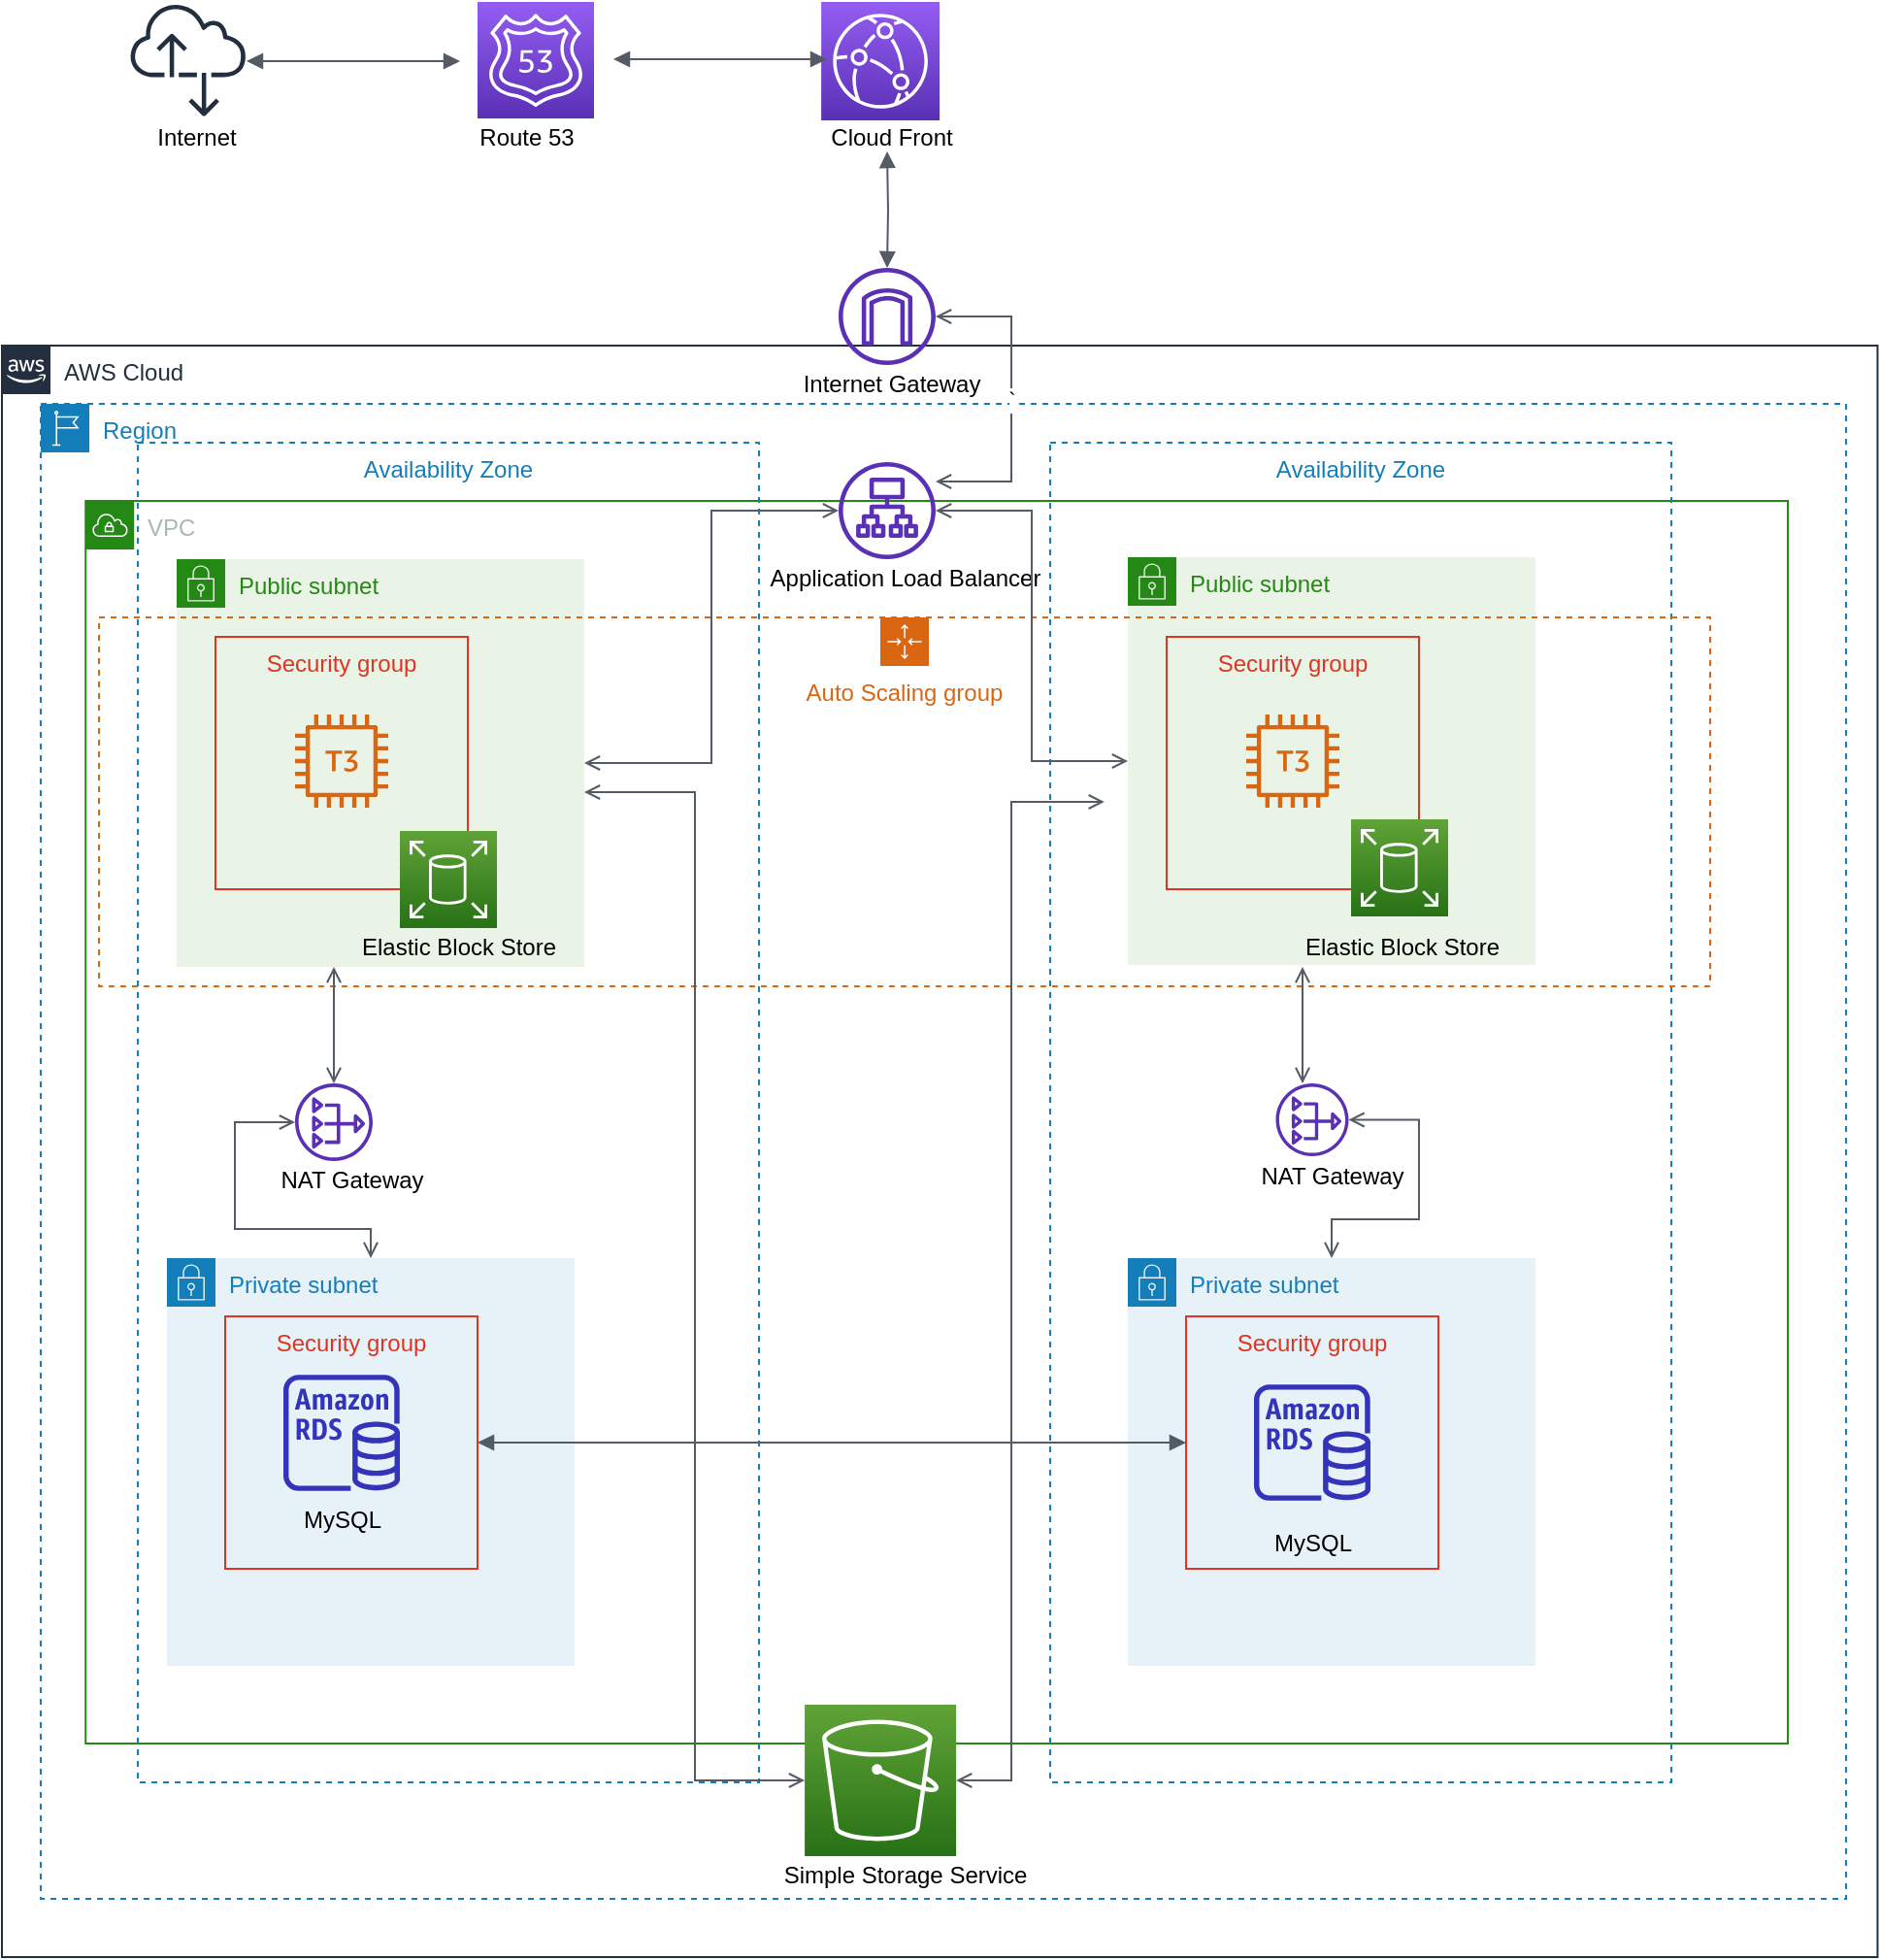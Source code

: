 <mxfile version="14.6.3" type="github"><diagram id="Qzjr1BQQ285bEYRSV77L" name="Page-1"><mxGraphModel dx="1862" dy="1712" grid="1" gridSize="10" guides="1" tooltips="1" connect="1" arrows="1" fold="1" page="1" pageScale="1" pageWidth="850" pageHeight="1100" math="0" shadow="0"><root><mxCell id="0"/><mxCell id="1" parent="0"/><mxCell id="lD3RQ5vZGELwJEMhO7Zq-1" value="AWS Cloud" style="points=[[0,0],[0.25,0],[0.5,0],[0.75,0],[1,0],[1,0.25],[1,0.5],[1,0.75],[1,1],[0.75,1],[0.5,1],[0.25,1],[0,1],[0,0.75],[0,0.5],[0,0.25]];outlineConnect=0;gradientColor=none;html=1;whiteSpace=wrap;fontSize=12;fontStyle=0;shape=mxgraph.aws4.group;grIcon=mxgraph.aws4.group_aws_cloud_alt;strokeColor=#232F3E;fillColor=none;verticalAlign=top;align=left;spacingLeft=30;fontColor=#232F3E;dashed=0;" parent="1" vertex="1"><mxGeometry x="80" y="280" width="966.23" height="830" as="geometry"/></mxCell><mxCell id="1d-Ky6yWeVAZ73wPN2dn-1" value="Region" style="points=[[0,0],[0.25,0],[0.5,0],[0.75,0],[1,0],[1,0.25],[1,0.5],[1,0.75],[1,1],[0.75,1],[0.5,1],[0.25,1],[0,1],[0,0.75],[0,0.5],[0,0.25]];outlineConnect=0;gradientColor=none;html=1;whiteSpace=wrap;fontSize=12;fontStyle=0;shape=mxgraph.aws4.group;grIcon=mxgraph.aws4.group_region;strokeColor=#147EBA;fillColor=none;verticalAlign=top;align=left;spacingLeft=30;fontColor=#147EBA;dashed=1;" vertex="1" parent="1"><mxGeometry x="100" y="310" width="930" height="770" as="geometry"/></mxCell><mxCell id="1d-Ky6yWeVAZ73wPN2dn-2" value="VPC" style="points=[[0,0],[0.25,0],[0.5,0],[0.75,0],[1,0],[1,0.25],[1,0.5],[1,0.75],[1,1],[0.75,1],[0.5,1],[0.25,1],[0,1],[0,0.75],[0,0.5],[0,0.25]];outlineConnect=0;gradientColor=none;html=1;whiteSpace=wrap;fontSize=12;fontStyle=0;shape=mxgraph.aws4.group;grIcon=mxgraph.aws4.group_vpc;strokeColor=#248814;fillColor=none;verticalAlign=top;align=left;spacingLeft=30;fontColor=#AAB7B8;dashed=0;" vertex="1" parent="1"><mxGeometry x="123.12" y="360" width="876.88" height="640" as="geometry"/></mxCell><mxCell id="1d-Ky6yWeVAZ73wPN2dn-3" value="Availability Zone" style="fillColor=none;strokeColor=#147EBA;dashed=1;verticalAlign=top;fontStyle=0;fontColor=#147EBA;" vertex="1" parent="1"><mxGeometry x="150" y="330" width="320" height="690" as="geometry"/></mxCell><mxCell id="1d-Ky6yWeVAZ73wPN2dn-9" value="Availability Zone" style="fillColor=none;strokeColor=#147EBA;dashed=1;verticalAlign=top;fontStyle=0;fontColor=#147EBA;" vertex="1" parent="1"><mxGeometry x="620" y="330" width="320" height="690" as="geometry"/></mxCell><mxCell id="1d-Ky6yWeVAZ73wPN2dn-21" value="Public subnet" style="points=[[0,0],[0.25,0],[0.5,0],[0.75,0],[1,0],[1,0.25],[1,0.5],[1,0.75],[1,1],[0.75,1],[0.5,1],[0.25,1],[0,1],[0,0.75],[0,0.5],[0,0.25]];outlineConnect=0;gradientColor=none;html=1;whiteSpace=wrap;fontSize=12;fontStyle=0;shape=mxgraph.aws4.group;grIcon=mxgraph.aws4.group_security_group;grStroke=0;strokeColor=#248814;fillColor=#E9F3E6;verticalAlign=top;align=left;spacingLeft=30;fontColor=#248814;dashed=0;" vertex="1" parent="1"><mxGeometry x="170" y="390" width="210" height="210" as="geometry"/></mxCell><mxCell id="1d-Ky6yWeVAZ73wPN2dn-22" value="Public subnet" style="points=[[0,0],[0.25,0],[0.5,0],[0.75,0],[1,0],[1,0.25],[1,0.5],[1,0.75],[1,1],[0.75,1],[0.5,1],[0.25,1],[0,1],[0,0.75],[0,0.5],[0,0.25]];outlineConnect=0;gradientColor=none;html=1;whiteSpace=wrap;fontSize=12;fontStyle=0;shape=mxgraph.aws4.group;grIcon=mxgraph.aws4.group_security_group;grStroke=0;strokeColor=#248814;fillColor=#E9F3E6;verticalAlign=top;align=left;spacingLeft=30;fontColor=#248814;dashed=0;" vertex="1" parent="1"><mxGeometry x="660" y="389" width="210" height="210" as="geometry"/></mxCell><mxCell id="1d-Ky6yWeVAZ73wPN2dn-23" value="Private subnet" style="points=[[0,0],[0.25,0],[0.5,0],[0.75,0],[1,0],[1,0.25],[1,0.5],[1,0.75],[1,1],[0.75,1],[0.5,1],[0.25,1],[0,1],[0,0.75],[0,0.5],[0,0.25]];outlineConnect=0;gradientColor=none;html=1;whiteSpace=wrap;fontSize=12;fontStyle=0;shape=mxgraph.aws4.group;grIcon=mxgraph.aws4.group_security_group;grStroke=0;strokeColor=#147EBA;fillColor=#E6F2F8;verticalAlign=top;align=left;spacingLeft=30;fontColor=#147EBA;dashed=0;" vertex="1" parent="1"><mxGeometry x="165" y="750" width="210" height="210" as="geometry"/></mxCell><mxCell id="1d-Ky6yWeVAZ73wPN2dn-24" value="Private subnet" style="points=[[0,0],[0.25,0],[0.5,0],[0.75,0],[1,0],[1,0.25],[1,0.5],[1,0.75],[1,1],[0.75,1],[0.5,1],[0.25,1],[0,1],[0,0.75],[0,0.5],[0,0.25]];outlineConnect=0;gradientColor=none;html=1;whiteSpace=wrap;fontSize=12;fontStyle=0;shape=mxgraph.aws4.group;grIcon=mxgraph.aws4.group_security_group;grStroke=0;strokeColor=#147EBA;fillColor=#E6F2F8;verticalAlign=top;align=left;spacingLeft=30;fontColor=#147EBA;dashed=0;" vertex="1" parent="1"><mxGeometry x="660" y="750" width="210" height="210" as="geometry"/></mxCell><mxCell id="1d-Ky6yWeVAZ73wPN2dn-25" value="Security group" style="fillColor=none;strokeColor=#DD3522;verticalAlign=top;fontStyle=0;fontColor=#DD3522;" vertex="1" parent="1"><mxGeometry x="190" y="430" width="130" height="130" as="geometry"/></mxCell><mxCell id="1d-Ky6yWeVAZ73wPN2dn-26" value="Security group" style="fillColor=none;strokeColor=#DD3522;verticalAlign=top;fontStyle=0;fontColor=#DD3522;" vertex="1" parent="1"><mxGeometry x="680" y="430" width="130" height="130" as="geometry"/></mxCell><mxCell id="1d-Ky6yWeVAZ73wPN2dn-27" value="Security group" style="fillColor=none;strokeColor=#DD3522;verticalAlign=top;fontStyle=0;fontColor=#DD3522;" vertex="1" parent="1"><mxGeometry x="195" y="780" width="130" height="130" as="geometry"/></mxCell><mxCell id="1d-Ky6yWeVAZ73wPN2dn-28" value="Security group" style="fillColor=none;strokeColor=#DD3522;verticalAlign=top;fontStyle=0;fontColor=#DD3522;" vertex="1" parent="1"><mxGeometry x="690" y="780" width="130" height="130" as="geometry"/></mxCell><mxCell id="1d-Ky6yWeVAZ73wPN2dn-29" value="" style="outlineConnect=0;fontColor=#232F3E;gradientColor=none;fillColor=#D86613;strokeColor=none;dashed=0;verticalLabelPosition=bottom;verticalAlign=top;align=center;html=1;fontSize=12;fontStyle=0;aspect=fixed;pointerEvents=1;shape=mxgraph.aws4.t3_instance;" vertex="1" parent="1"><mxGeometry x="231" y="470" width="48" height="48" as="geometry"/></mxCell><mxCell id="1d-Ky6yWeVAZ73wPN2dn-30" value="" style="outlineConnect=0;fontColor=#232F3E;gradientColor=none;fillColor=#D86613;strokeColor=none;dashed=0;verticalLabelPosition=bottom;verticalAlign=top;align=center;html=1;fontSize=12;fontStyle=0;aspect=fixed;pointerEvents=1;shape=mxgraph.aws4.t3_instance;" vertex="1" parent="1"><mxGeometry x="721" y="470" width="48" height="48" as="geometry"/></mxCell><mxCell id="1d-Ky6yWeVAZ73wPN2dn-31" value="Auto Scaling group" style="points=[[0,0],[0.25,0],[0.5,0],[0.75,0],[1,0],[1,0.25],[1,0.5],[1,0.75],[1,1],[0.75,1],[0.5,1],[0.25,1],[0,1],[0,0.75],[0,0.5],[0,0.25]];outlineConnect=0;gradientColor=none;html=1;whiteSpace=wrap;fontSize=12;fontStyle=0;shape=mxgraph.aws4.groupCenter;grIcon=mxgraph.aws4.group_auto_scaling_group;grStroke=1;strokeColor=#D86613;fillColor=none;verticalAlign=top;align=center;fontColor=#D86613;dashed=1;spacingTop=25;" vertex="1" parent="1"><mxGeometry x="130" y="420" width="830" height="190" as="geometry"/></mxCell><mxCell id="1d-Ky6yWeVAZ73wPN2dn-32" value="" style="outlineConnect=0;fontColor=#232F3E;gradientColor=none;fillColor=#3334B9;strokeColor=none;dashed=0;verticalLabelPosition=bottom;verticalAlign=top;align=center;html=1;fontSize=12;fontStyle=0;aspect=fixed;pointerEvents=1;shape=mxgraph.aws4.rds_instance;" vertex="1" parent="1"><mxGeometry x="225" y="810" width="60" height="60" as="geometry"/></mxCell><mxCell id="1d-Ky6yWeVAZ73wPN2dn-33" value="" style="outlineConnect=0;fontColor=#232F3E;gradientColor=none;fillColor=#3334B9;strokeColor=none;dashed=0;verticalLabelPosition=bottom;verticalAlign=top;align=center;html=1;fontSize=12;fontStyle=0;aspect=fixed;pointerEvents=1;shape=mxgraph.aws4.rds_instance;" vertex="1" parent="1"><mxGeometry x="725" y="815" width="60" height="60" as="geometry"/></mxCell><mxCell id="1d-Ky6yWeVAZ73wPN2dn-34" value="" style="outlineConnect=0;fontColor=#232F3E;gradientColor=none;fillColor=#5A30B5;strokeColor=none;dashed=0;verticalLabelPosition=bottom;verticalAlign=top;align=center;html=1;fontSize=12;fontStyle=0;aspect=fixed;pointerEvents=1;shape=mxgraph.aws4.internet_gateway;" vertex="1" parent="1"><mxGeometry x="511" y="240" width="50" height="50" as="geometry"/></mxCell><mxCell id="1d-Ky6yWeVAZ73wPN2dn-37" value="" style="outlineConnect=0;fontColor=#232F3E;gradientColor=none;fillColor=#232F3E;strokeColor=none;dashed=0;verticalLabelPosition=bottom;verticalAlign=top;align=center;html=1;fontSize=12;fontStyle=0;aspect=fixed;pointerEvents=1;shape=mxgraph.aws4.internet_alt2;" vertex="1" parent="1"><mxGeometry x="146" y="103" width="60" height="60" as="geometry"/></mxCell><mxCell id="1d-Ky6yWeVAZ73wPN2dn-40" value="" style="points=[[0,0,0],[0.25,0,0],[0.5,0,0],[0.75,0,0],[1,0,0],[0,1,0],[0.25,1,0],[0.5,1,0],[0.75,1,0],[1,1,0],[0,0.25,0],[0,0.5,0],[0,0.75,0],[1,0.25,0],[1,0.5,0],[1,0.75,0]];outlineConnect=0;fontColor=#232F3E;gradientColor=#945DF2;gradientDirection=north;fillColor=#5A30B5;strokeColor=#ffffff;dashed=0;verticalLabelPosition=bottom;verticalAlign=top;align=center;html=1;fontSize=12;fontStyle=0;aspect=fixed;shape=mxgraph.aws4.resourceIcon;resIcon=mxgraph.aws4.route_53;" vertex="1" parent="1"><mxGeometry x="325" y="103" width="60" height="60" as="geometry"/></mxCell><mxCell id="1d-Ky6yWeVAZ73wPN2dn-45" value="" style="points=[[0,0,0],[0.25,0,0],[0.5,0,0],[0.75,0,0],[1,0,0],[0,1,0],[0.25,1,0],[0.5,1,0],[0.75,1,0],[1,1,0],[0,0.25,0],[0,0.5,0],[0,0.75,0],[1,0.25,0],[1,0.5,0],[1,0.75,0]];outlineConnect=0;fontColor=#232F3E;gradientColor=#945DF2;gradientDirection=north;fillColor=#5A30B5;strokeColor=#ffffff;dashed=0;verticalLabelPosition=bottom;verticalAlign=top;align=center;html=1;fontSize=12;fontStyle=0;aspect=fixed;shape=mxgraph.aws4.resourceIcon;resIcon=mxgraph.aws4.cloudfront;" vertex="1" parent="1"><mxGeometry x="502.06" y="103" width="61" height="61" as="geometry"/></mxCell><mxCell id="1d-Ky6yWeVAZ73wPN2dn-49" value="" style="edgeStyle=orthogonalEdgeStyle;html=1;endArrow=block;elbow=vertical;startArrow=block;startFill=1;endFill=1;strokeColor=#545B64;rounded=0;" edge="1" parent="1"><mxGeometry width="100" relative="1" as="geometry"><mxPoint x="206" y="133.5" as="sourcePoint"/><mxPoint x="316" y="133.5" as="targetPoint"/></mxGeometry></mxCell><mxCell id="1d-Ky6yWeVAZ73wPN2dn-50" value="" style="edgeStyle=orthogonalEdgeStyle;html=1;endArrow=block;elbow=vertical;startArrow=block;startFill=1;endFill=1;strokeColor=#545B64;rounded=0;" edge="1" parent="1"><mxGeometry width="100" relative="1" as="geometry"><mxPoint x="395" y="132.5" as="sourcePoint"/><mxPoint x="505" y="132.5" as="targetPoint"/></mxGeometry></mxCell><mxCell id="1d-Ky6yWeVAZ73wPN2dn-54" value="" style="points=[[0,0,0],[0.25,0,0],[0.5,0,0],[0.75,0,0],[1,0,0],[0,1,0],[0.25,1,0],[0.5,1,0],[0.75,1,0],[1,1,0],[0,0.25,0],[0,0.5,0],[0,0.75,0],[1,0.25,0],[1,0.5,0],[1,0.75,0]];outlineConnect=0;fontColor=#232F3E;gradientColor=#60A337;gradientDirection=north;fillColor=#277116;strokeColor=#ffffff;dashed=0;verticalLabelPosition=bottom;verticalAlign=top;align=center;html=1;fontSize=12;fontStyle=0;aspect=fixed;shape=mxgraph.aws4.resourceIcon;resIcon=mxgraph.aws4.elastic_block_store;" vertex="1" parent="1"><mxGeometry x="285" y="530" width="50" height="50" as="geometry"/></mxCell><mxCell id="1d-Ky6yWeVAZ73wPN2dn-55" value="" style="points=[[0,0,0],[0.25,0,0],[0.5,0,0],[0.75,0,0],[1,0,0],[0,1,0],[0.25,1,0],[0.5,1,0],[0.75,1,0],[1,1,0],[0,0.25,0],[0,0.5,0],[0,0.75,0],[1,0.25,0],[1,0.5,0],[1,0.75,0]];outlineConnect=0;fontColor=#232F3E;gradientColor=#60A337;gradientDirection=north;fillColor=#277116;strokeColor=#ffffff;dashed=0;verticalLabelPosition=bottom;verticalAlign=top;align=center;html=1;fontSize=12;fontStyle=0;aspect=fixed;shape=mxgraph.aws4.resourceIcon;resIcon=mxgraph.aws4.elastic_block_store;" vertex="1" parent="1"><mxGeometry x="775" y="524" width="50" height="50" as="geometry"/></mxCell><mxCell id="1d-Ky6yWeVAZ73wPN2dn-61" value="" style="outlineConnect=0;fontColor=#232F3E;gradientColor=none;fillColor=#5A30B5;strokeColor=none;dashed=0;verticalLabelPosition=bottom;verticalAlign=top;align=center;html=1;fontSize=12;fontStyle=0;aspect=fixed;pointerEvents=1;shape=mxgraph.aws4.nat_gateway;" vertex="1" parent="1"><mxGeometry x="231" y="660" width="40" height="40" as="geometry"/></mxCell><mxCell id="1d-Ky6yWeVAZ73wPN2dn-62" value="" style="outlineConnect=0;fontColor=#232F3E;gradientColor=none;fillColor=#5A30B5;strokeColor=none;dashed=0;verticalLabelPosition=bottom;verticalAlign=top;align=center;html=1;fontSize=12;fontStyle=0;aspect=fixed;pointerEvents=1;shape=mxgraph.aws4.nat_gateway;" vertex="1" parent="1"><mxGeometry x="736.25" y="660" width="37.5" height="37.5" as="geometry"/></mxCell><mxCell id="1d-Ky6yWeVAZ73wPN2dn-63" value="NAT Gateway" style="text;html=1;resizable=0;autosize=1;align=center;verticalAlign=middle;points=[];fillColor=none;strokeColor=none;rounded=0;" vertex="1" parent="1"><mxGeometry x="215" y="700" width="90" height="20" as="geometry"/></mxCell><mxCell id="1d-Ky6yWeVAZ73wPN2dn-64" value="NAT Gateway" style="text;html=1;resizable=0;autosize=1;align=center;verticalAlign=middle;points=[];fillColor=none;strokeColor=none;rounded=0;" vertex="1" parent="1"><mxGeometry x="720" y="697.5" width="90" height="20" as="geometry"/></mxCell><mxCell id="1d-Ky6yWeVAZ73wPN2dn-70" value="Internet" style="text;html=1;resizable=0;autosize=1;align=center;verticalAlign=middle;points=[];fillColor=none;strokeColor=none;rounded=0;" vertex="1" parent="1"><mxGeometry x="150" y="163" width="60" height="20" as="geometry"/></mxCell><mxCell id="1d-Ky6yWeVAZ73wPN2dn-71" value="Route 53&lt;br&gt;" style="text;html=1;resizable=0;autosize=1;align=center;verticalAlign=middle;points=[];fillColor=none;strokeColor=none;rounded=0;" vertex="1" parent="1"><mxGeometry x="320" y="163" width="60" height="20" as="geometry"/></mxCell><mxCell id="1d-Ky6yWeVAZ73wPN2dn-72" value="Cloud Front" style="text;html=1;resizable=0;autosize=1;align=center;verticalAlign=middle;points=[];fillColor=none;strokeColor=none;rounded=0;" vertex="1" parent="1"><mxGeometry x="498.12" y="163" width="80" height="20" as="geometry"/></mxCell><mxCell id="1d-Ky6yWeVAZ73wPN2dn-75" value="" style="edgeStyle=orthogonalEdgeStyle;html=1;endArrow=block;elbow=vertical;startArrow=block;startFill=1;endFill=1;strokeColor=#545B64;rounded=0;" edge="1" parent="1" target="1d-Ky6yWeVAZ73wPN2dn-34"><mxGeometry width="100" relative="1" as="geometry"><mxPoint x="536" y="180" as="sourcePoint"/><mxPoint x="600" y="110" as="targetPoint"/></mxGeometry></mxCell><mxCell id="1d-Ky6yWeVAZ73wPN2dn-76" value="Internet Gateway&lt;br&gt;" style="text;html=1;resizable=0;autosize=1;align=center;verticalAlign=middle;points=[];fillColor=none;strokeColor=none;rounded=0;" vertex="1" parent="1"><mxGeometry x="483.12" y="290" width="110" height="20" as="geometry"/></mxCell><mxCell id="1d-Ky6yWeVAZ73wPN2dn-77" value="Elastic Block Store" style="text;html=1;resizable=0;autosize=1;align=center;verticalAlign=middle;points=[];fillColor=none;strokeColor=none;rounded=0;" vertex="1" parent="1"><mxGeometry x="255" y="580" width="120" height="20" as="geometry"/></mxCell><mxCell id="1d-Ky6yWeVAZ73wPN2dn-78" value="Elastic Block Store" style="text;html=1;resizable=0;autosize=1;align=center;verticalAlign=middle;points=[];fillColor=none;strokeColor=none;rounded=0;" vertex="1" parent="1"><mxGeometry x="741" y="580" width="120" height="20" as="geometry"/></mxCell><mxCell id="1d-Ky6yWeVAZ73wPN2dn-84" value="" style="points=[[0,0,0],[0.25,0,0],[0.5,0,0],[0.75,0,0],[1,0,0],[0,1,0],[0.25,1,0],[0.5,1,0],[0.75,1,0],[1,1,0],[0,0.25,0],[0,0.5,0],[0,0.75,0],[1,0.25,0],[1,0.5,0],[1,0.75,0]];outlineConnect=0;fontColor=#232F3E;gradientColor=#60A337;gradientDirection=north;fillColor=#277116;strokeColor=#ffffff;dashed=0;verticalLabelPosition=bottom;verticalAlign=top;align=center;html=1;fontSize=12;fontStyle=0;aspect=fixed;shape=mxgraph.aws4.resourceIcon;resIcon=mxgraph.aws4.s3;" vertex="1" parent="1"><mxGeometry x="493.56" y="980" width="78" height="78" as="geometry"/></mxCell><mxCell id="1d-Ky6yWeVAZ73wPN2dn-85" value="Simple Storage Service" style="text;html=1;resizable=0;autosize=1;align=center;verticalAlign=middle;points=[];fillColor=none;strokeColor=none;rounded=0;" vertex="1" parent="1"><mxGeometry x="475" y="1058" width="140" height="20" as="geometry"/></mxCell><mxCell id="1d-Ky6yWeVAZ73wPN2dn-86" value="" style="outlineConnect=0;fontColor=#232F3E;gradientColor=none;fillColor=#5A30B5;strokeColor=none;dashed=0;verticalLabelPosition=bottom;verticalAlign=top;align=center;html=1;fontSize=12;fontStyle=0;aspect=fixed;pointerEvents=1;shape=mxgraph.aws4.application_load_balancer;" vertex="1" parent="1"><mxGeometry x="511" y="340" width="50" height="50" as="geometry"/></mxCell><mxCell id="1d-Ky6yWeVAZ73wPN2dn-87" value="Application Load Balancer" style="text;html=1;resizable=0;autosize=1;align=center;verticalAlign=middle;points=[];fillColor=none;strokeColor=none;rounded=0;" vertex="1" parent="1"><mxGeometry x="470" y="390" width="150" height="20" as="geometry"/></mxCell><mxCell id="1d-Ky6yWeVAZ73wPN2dn-90" value="" style="edgeStyle=orthogonalEdgeStyle;html=1;endArrow=block;elbow=vertical;startArrow=block;startFill=1;endFill=1;strokeColor=#545B64;rounded=0;entryX=0;entryY=0.5;entryDx=0;entryDy=0;exitX=1;exitY=0.5;exitDx=0;exitDy=0;" edge="1" parent="1" source="1d-Ky6yWeVAZ73wPN2dn-27" target="1d-Ky6yWeVAZ73wPN2dn-28"><mxGeometry width="100" relative="1" as="geometry"><mxPoint x="325" y="804.5" as="sourcePoint"/><mxPoint x="425" y="804.5" as="targetPoint"/></mxGeometry></mxCell><mxCell id="1d-Ky6yWeVAZ73wPN2dn-95" value="" style="edgeStyle=orthogonalEdgeStyle;html=1;endArrow=open;elbow=vertical;startArrow=open;startFill=0;endFill=0;strokeColor=#545B64;rounded=0;" edge="1" parent="1" source="1d-Ky6yWeVAZ73wPN2dn-21" target="1d-Ky6yWeVAZ73wPN2dn-86"><mxGeometry width="100" relative="1" as="geometry"><mxPoint x="325" y="480" as="sourcePoint"/><mxPoint x="425" y="480" as="targetPoint"/></mxGeometry></mxCell><mxCell id="1d-Ky6yWeVAZ73wPN2dn-99" value="" style="edgeStyle=orthogonalEdgeStyle;html=1;endArrow=open;elbow=vertical;startArrow=open;startFill=0;endFill=0;strokeColor=#545B64;rounded=0;" edge="1" parent="1" source="1d-Ky6yWeVAZ73wPN2dn-86" target="1d-Ky6yWeVAZ73wPN2dn-22"><mxGeometry width="100" relative="1" as="geometry"><mxPoint x="520" y="590" as="sourcePoint"/><mxPoint x="620" y="590" as="targetPoint"/></mxGeometry></mxCell><mxCell id="1d-Ky6yWeVAZ73wPN2dn-103" value="" style="edgeStyle=orthogonalEdgeStyle;html=1;endArrow=open;elbow=vertical;startArrow=open;startFill=0;endFill=0;strokeColor=#545B64;rounded=0;" edge="1" parent="1" source="1d-Ky6yWeVAZ73wPN2dn-61" target="1d-Ky6yWeVAZ73wPN2dn-23"><mxGeometry width="100" relative="1" as="geometry"><mxPoint x="520" y="720" as="sourcePoint"/><mxPoint x="620" y="720" as="targetPoint"/><Array as="points"><mxPoint x="200" y="680"/><mxPoint x="200" y="735"/><mxPoint x="270" y="735"/></Array></mxGeometry></mxCell><mxCell id="1d-Ky6yWeVAZ73wPN2dn-104" value="" style="edgeStyle=orthogonalEdgeStyle;html=1;endArrow=open;elbow=vertical;startArrow=open;startFill=0;endFill=0;strokeColor=#545B64;rounded=0;" edge="1" parent="1" source="1d-Ky6yWeVAZ73wPN2dn-61"><mxGeometry width="100" relative="1" as="geometry"><mxPoint x="520" y="720" as="sourcePoint"/><mxPoint x="251" y="600" as="targetPoint"/></mxGeometry></mxCell><mxCell id="1d-Ky6yWeVAZ73wPN2dn-106" value="" style="edgeStyle=orthogonalEdgeStyle;html=1;endArrow=open;elbow=vertical;startArrow=open;startFill=0;endFill=0;strokeColor=#545B64;rounded=0;" edge="1" parent="1" source="1d-Ky6yWeVAZ73wPN2dn-62"><mxGeometry width="100" relative="1" as="geometry"><mxPoint x="592" y="670" as="sourcePoint"/><mxPoint x="750" y="600" as="targetPoint"/><Array as="points"><mxPoint x="750" y="650"/><mxPoint x="750" y="650"/></Array></mxGeometry></mxCell><mxCell id="1d-Ky6yWeVAZ73wPN2dn-107" value="" style="edgeStyle=orthogonalEdgeStyle;html=1;endArrow=open;elbow=vertical;startArrow=open;startFill=0;endFill=0;strokeColor=#545B64;rounded=0;" edge="1" parent="1" source="1d-Ky6yWeVAZ73wPN2dn-62" target="1d-Ky6yWeVAZ73wPN2dn-24"><mxGeometry width="100" relative="1" as="geometry"><mxPoint x="520" y="720" as="sourcePoint"/><mxPoint x="620" y="720" as="targetPoint"/><Array as="points"><mxPoint x="810" y="679"/><mxPoint x="810" y="730"/><mxPoint x="765" y="730"/></Array></mxGeometry></mxCell><mxCell id="1d-Ky6yWeVAZ73wPN2dn-111" value="`" style="edgeStyle=orthogonalEdgeStyle;html=1;endArrow=open;elbow=vertical;startArrow=open;startFill=0;endFill=0;strokeColor=#545B64;rounded=0;" edge="1" parent="1" source="1d-Ky6yWeVAZ73wPN2dn-34" target="1d-Ky6yWeVAZ73wPN2dn-86"><mxGeometry width="100" relative="1" as="geometry"><mxPoint x="520" y="570" as="sourcePoint"/><mxPoint x="620" y="570" as="targetPoint"/><Array as="points"><mxPoint x="600" y="265"/><mxPoint x="600" y="350"/></Array></mxGeometry></mxCell><mxCell id="1d-Ky6yWeVAZ73wPN2dn-112" value="MySQL" style="text;html=1;resizable=0;autosize=1;align=center;verticalAlign=middle;points=[];fillColor=none;strokeColor=none;rounded=0;" vertex="1" parent="1"><mxGeometry x="225" y="875" width="60" height="20" as="geometry"/></mxCell><mxCell id="1d-Ky6yWeVAZ73wPN2dn-113" value="MySQL" style="text;html=1;resizable=0;autosize=1;align=center;verticalAlign=middle;points=[];fillColor=none;strokeColor=none;rounded=0;" vertex="1" parent="1"><mxGeometry x="725" y="887" width="60" height="20" as="geometry"/></mxCell><mxCell id="1d-Ky6yWeVAZ73wPN2dn-114" value="" style="edgeStyle=elbowEdgeStyle;html=1;endArrow=open;startArrow=open;startFill=0;endFill=0;strokeColor=#545B64;rounded=0;entryX=0;entryY=0.5;entryDx=0;entryDy=0;entryPerimeter=0;" edge="1" parent="1" target="1d-Ky6yWeVAZ73wPN2dn-84"><mxGeometry width="100" relative="1" as="geometry"><mxPoint x="380" y="510" as="sourcePoint"/><mxPoint x="620" y="590" as="targetPoint"/></mxGeometry></mxCell><mxCell id="1d-Ky6yWeVAZ73wPN2dn-115" value="" style="edgeStyle=orthogonalEdgeStyle;html=1;endArrow=open;elbow=vertical;startArrow=open;startFill=0;endFill=0;strokeColor=#545B64;rounded=0;exitX=0.624;exitY=0.5;exitDx=0;exitDy=0;exitPerimeter=0;" edge="1" parent="1" source="1d-Ky6yWeVAZ73wPN2dn-31" target="1d-Ky6yWeVAZ73wPN2dn-84"><mxGeometry width="100" relative="1" as="geometry"><mxPoint x="520" y="590" as="sourcePoint"/><mxPoint x="620" y="590" as="targetPoint"/><Array as="points"><mxPoint x="600" y="515"/><mxPoint x="600" y="1019"/></Array></mxGeometry></mxCell></root></mxGraphModel></diagram></mxfile>
